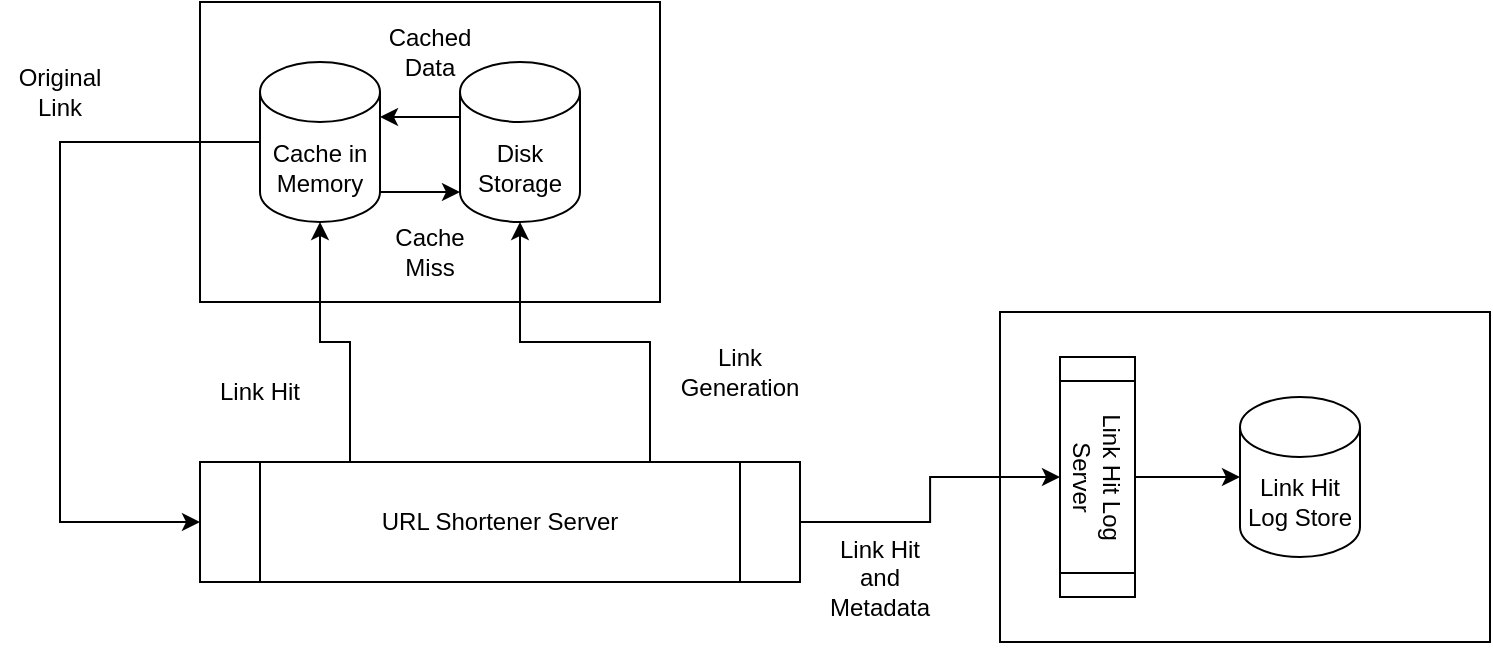<mxfile version="16.4.8" type="github">
  <diagram id="bfi062UY6tOL5wbIw5Bm" name="Page-1">
    <mxGraphModel dx="946" dy="554" grid="1" gridSize="10" guides="1" tooltips="1" connect="1" arrows="1" fold="1" page="1" pageScale="1" pageWidth="850" pageHeight="1100" math="0" shadow="0">
      <root>
        <mxCell id="0" />
        <mxCell id="1" parent="0" />
        <mxCell id="eUU6cxYQ7u9guVnyjV0E-27" value="" style="rounded=0;whiteSpace=wrap;html=1;" parent="1" vertex="1">
          <mxGeometry x="520" y="475" width="245" height="165" as="geometry" />
        </mxCell>
        <mxCell id="eUU6cxYQ7u9guVnyjV0E-4" value="" style="rounded=0;whiteSpace=wrap;html=1;" parent="1" vertex="1">
          <mxGeometry x="120" y="320" width="230" height="150" as="geometry" />
        </mxCell>
        <mxCell id="eUU6cxYQ7u9guVnyjV0E-14" style="edgeStyle=orthogonalEdgeStyle;rounded=0;orthogonalLoop=1;jettySize=auto;html=1;exitX=1;exitY=1;exitDx=0;exitDy=-15;exitPerimeter=0;entryX=0;entryY=1;entryDx=0;entryDy=-15;entryPerimeter=0;" parent="1" source="eUU6cxYQ7u9guVnyjV0E-5" target="eUU6cxYQ7u9guVnyjV0E-7" edge="1">
          <mxGeometry relative="1" as="geometry" />
        </mxCell>
        <mxCell id="eUU6cxYQ7u9guVnyjV0E-31" style="edgeStyle=orthogonalEdgeStyle;rounded=0;orthogonalLoop=1;jettySize=auto;html=1;exitX=0;exitY=0.5;exitDx=0;exitDy=0;exitPerimeter=0;entryX=0;entryY=0.5;entryDx=0;entryDy=0;" parent="1" source="eUU6cxYQ7u9guVnyjV0E-5" target="eUU6cxYQ7u9guVnyjV0E-20" edge="1">
          <mxGeometry relative="1" as="geometry">
            <Array as="points">
              <mxPoint x="50" y="390" />
              <mxPoint x="50" y="580" />
            </Array>
          </mxGeometry>
        </mxCell>
        <mxCell id="eUU6cxYQ7u9guVnyjV0E-5" value="Cache in Memory" style="shape=cylinder3;whiteSpace=wrap;html=1;boundedLbl=1;backgroundOutline=1;size=15;" parent="1" vertex="1">
          <mxGeometry x="150" y="350" width="60" height="80" as="geometry" />
        </mxCell>
        <mxCell id="eUU6cxYQ7u9guVnyjV0E-13" style="edgeStyle=orthogonalEdgeStyle;rounded=0;orthogonalLoop=1;jettySize=auto;html=1;exitX=0;exitY=0;exitDx=0;exitDy=27.5;exitPerimeter=0;entryX=1;entryY=0;entryDx=0;entryDy=27.5;entryPerimeter=0;" parent="1" source="eUU6cxYQ7u9guVnyjV0E-7" target="eUU6cxYQ7u9guVnyjV0E-5" edge="1">
          <mxGeometry relative="1" as="geometry" />
        </mxCell>
        <mxCell id="eUU6cxYQ7u9guVnyjV0E-7" value="Disk Storage" style="shape=cylinder3;whiteSpace=wrap;html=1;boundedLbl=1;backgroundOutline=1;size=15;" parent="1" vertex="1">
          <mxGeometry x="250" y="350" width="60" height="80" as="geometry" />
        </mxCell>
        <mxCell id="eUU6cxYQ7u9guVnyjV0E-15" value="Cache Miss" style="text;html=1;strokeColor=none;fillColor=none;align=center;verticalAlign=middle;whiteSpace=wrap;rounded=0;" parent="1" vertex="1">
          <mxGeometry x="205" y="430" width="60" height="30" as="geometry" />
        </mxCell>
        <mxCell id="eUU6cxYQ7u9guVnyjV0E-16" value="Cached Data" style="text;html=1;strokeColor=none;fillColor=none;align=center;verticalAlign=middle;whiteSpace=wrap;rounded=0;" parent="1" vertex="1">
          <mxGeometry x="205" y="330" width="60" height="30" as="geometry" />
        </mxCell>
        <mxCell id="eUU6cxYQ7u9guVnyjV0E-22" style="edgeStyle=orthogonalEdgeStyle;rounded=0;orthogonalLoop=1;jettySize=auto;html=1;exitX=0.75;exitY=0;exitDx=0;exitDy=0;" parent="1" source="eUU6cxYQ7u9guVnyjV0E-20" target="eUU6cxYQ7u9guVnyjV0E-7" edge="1">
          <mxGeometry relative="1" as="geometry" />
        </mxCell>
        <mxCell id="eUU6cxYQ7u9guVnyjV0E-25" style="edgeStyle=orthogonalEdgeStyle;rounded=0;orthogonalLoop=1;jettySize=auto;html=1;exitX=0.25;exitY=0;exitDx=0;exitDy=0;entryX=0.5;entryY=1;entryDx=0;entryDy=0;entryPerimeter=0;" parent="1" source="eUU6cxYQ7u9guVnyjV0E-20" target="eUU6cxYQ7u9guVnyjV0E-5" edge="1">
          <mxGeometry relative="1" as="geometry" />
        </mxCell>
        <mxCell id="eUU6cxYQ7u9guVnyjV0E-29" style="edgeStyle=orthogonalEdgeStyle;rounded=0;orthogonalLoop=1;jettySize=auto;html=1;exitX=1;exitY=0.5;exitDx=0;exitDy=0;entryX=0.5;entryY=1;entryDx=0;entryDy=0;" parent="1" source="eUU6cxYQ7u9guVnyjV0E-20" target="eUU6cxYQ7u9guVnyjV0E-45" edge="1">
          <mxGeometry relative="1" as="geometry" />
        </mxCell>
        <mxCell id="eUU6cxYQ7u9guVnyjV0E-20" value="URL Shortener Server" style="shape=process;whiteSpace=wrap;html=1;backgroundOutline=1;" parent="1" vertex="1">
          <mxGeometry x="120" y="550" width="300" height="60" as="geometry" />
        </mxCell>
        <mxCell id="eUU6cxYQ7u9guVnyjV0E-23" value="Link Generation" style="text;html=1;strokeColor=none;fillColor=none;align=center;verticalAlign=middle;whiteSpace=wrap;rounded=0;" parent="1" vertex="1">
          <mxGeometry x="360" y="490" width="60" height="30" as="geometry" />
        </mxCell>
        <mxCell id="eUU6cxYQ7u9guVnyjV0E-26" value="Link Hit" style="text;html=1;strokeColor=none;fillColor=none;align=center;verticalAlign=middle;whiteSpace=wrap;rounded=0;" parent="1" vertex="1">
          <mxGeometry x="120" y="500" width="60" height="30" as="geometry" />
        </mxCell>
        <mxCell id="eUU6cxYQ7u9guVnyjV0E-28" value="Link Hit Log Store" style="shape=cylinder3;whiteSpace=wrap;html=1;boundedLbl=1;backgroundOutline=1;size=15;" parent="1" vertex="1">
          <mxGeometry x="640" y="517.5" width="60" height="80" as="geometry" />
        </mxCell>
        <mxCell id="eUU6cxYQ7u9guVnyjV0E-32" value="Original Link" style="text;html=1;strokeColor=none;fillColor=none;align=center;verticalAlign=middle;whiteSpace=wrap;rounded=0;" parent="1" vertex="1">
          <mxGeometry x="20" y="350" width="60" height="30" as="geometry" />
        </mxCell>
        <mxCell id="eUU6cxYQ7u9guVnyjV0E-34" value="&lt;div&gt;Link Hit and Metadata&lt;/div&gt;&lt;div&gt;&lt;br&gt;&lt;/div&gt;" style="text;html=1;strokeColor=none;fillColor=none;align=center;verticalAlign=middle;whiteSpace=wrap;rounded=0;" parent="1" vertex="1">
          <mxGeometry x="430" y="600" width="60" height="30" as="geometry" />
        </mxCell>
        <mxCell id="eUU6cxYQ7u9guVnyjV0E-46" style="edgeStyle=orthogonalEdgeStyle;rounded=0;orthogonalLoop=1;jettySize=auto;html=1;exitX=0.5;exitY=0;exitDx=0;exitDy=0;entryX=0;entryY=0.5;entryDx=0;entryDy=0;entryPerimeter=0;" parent="1" source="eUU6cxYQ7u9guVnyjV0E-45" target="eUU6cxYQ7u9guVnyjV0E-28" edge="1">
          <mxGeometry relative="1" as="geometry" />
        </mxCell>
        <mxCell id="eUU6cxYQ7u9guVnyjV0E-45" value="Link Hit Log Server" style="shape=process;whiteSpace=wrap;html=1;backgroundOutline=1;rotation=90;" parent="1" vertex="1">
          <mxGeometry x="508.75" y="538.75" width="120" height="37.5" as="geometry" />
        </mxCell>
      </root>
    </mxGraphModel>
  </diagram>
</mxfile>
